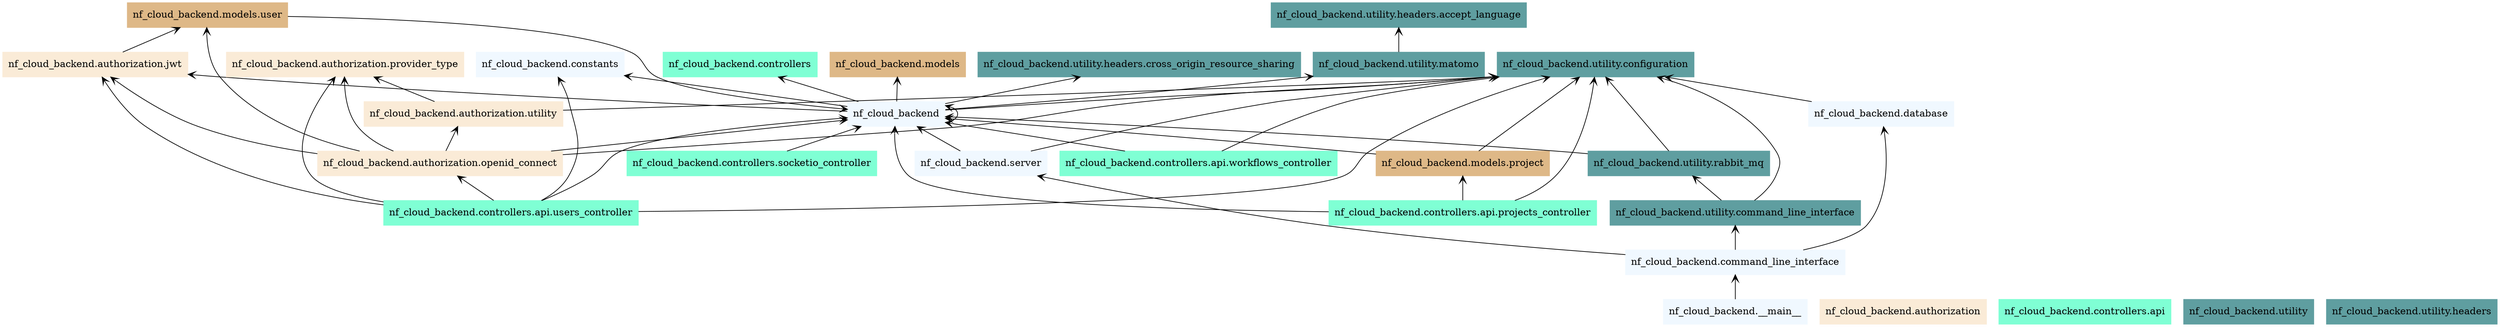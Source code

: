 digraph "packages_nf_cloud" {
rankdir=BT
charset="utf-8"
"nf_cloud_backend" [color="aliceblue", label="nf_cloud_backend", shape="box", style="filled"];
"nf_cloud_backend.__main__" [color="aliceblue", label="nf_cloud_backend.__main__", shape="box", style="filled"];
"nf_cloud_backend.authorization" [color="antiquewhite", label="nf_cloud_backend.authorization", shape="box", style="filled"];
"nf_cloud_backend.authorization.jwt" [color="antiquewhite", label="nf_cloud_backend.authorization.jwt", shape="box", style="filled"];
"nf_cloud_backend.authorization.openid_connect" [color="antiquewhite", label="nf_cloud_backend.authorization.openid_connect", shape="box", style="filled"];
"nf_cloud_backend.authorization.provider_type" [color="antiquewhite", label="nf_cloud_backend.authorization.provider_type", shape="box", style="filled"];
"nf_cloud_backend.authorization.utility" [color="antiquewhite", label="nf_cloud_backend.authorization.utility", shape="box", style="filled"];
"nf_cloud_backend.command_line_interface" [color="aliceblue", label="nf_cloud_backend.command_line_interface", shape="box", style="filled"];
"nf_cloud_backend.constants" [color="aliceblue", label="nf_cloud_backend.constants", shape="box", style="filled"];
"nf_cloud_backend.controllers" [color="aquamarine", label="nf_cloud_backend.controllers", shape="box", style="filled"];
"nf_cloud_backend.controllers.api" [color="aquamarine", label="nf_cloud_backend.controllers.api", shape="box", style="filled"];
"nf_cloud_backend.controllers.api.projects_controller" [color="aquamarine", label="nf_cloud_backend.controllers.api.projects_controller", shape="box", style="filled"];
"nf_cloud_backend.controllers.api.users_controller" [color="aquamarine", label="nf_cloud_backend.controllers.api.users_controller", shape="box", style="filled"];
"nf_cloud_backend.controllers.api.workflows_controller" [color="aquamarine", label="nf_cloud_backend.controllers.api.workflows_controller", shape="box", style="filled"];
"nf_cloud_backend.controllers.socketio_controller" [color="aquamarine", label="nf_cloud_backend.controllers.socketio_controller", shape="box", style="filled"];
"nf_cloud_backend.database" [color="aliceblue", label="nf_cloud_backend.database", shape="box", style="filled"];
"nf_cloud_backend.models" [color="burlywood", label="nf_cloud_backend.models", shape="box", style="filled"];
"nf_cloud_backend.models.project" [color="burlywood", label="nf_cloud_backend.models.project", shape="box", style="filled"];
"nf_cloud_backend.models.user" [color="burlywood", label="nf_cloud_backend.models.user", shape="box", style="filled"];
"nf_cloud_backend.server" [color="aliceblue", label="nf_cloud_backend.server", shape="box", style="filled"];
"nf_cloud_backend.utility" [color="cadetblue", label="nf_cloud_backend.utility", shape="box", style="filled"];
"nf_cloud_backend.utility.command_line_interface" [color="cadetblue", label="nf_cloud_backend.utility.command_line_interface", shape="box", style="filled"];
"nf_cloud_backend.utility.configuration" [color="cadetblue", label="nf_cloud_backend.utility.configuration", shape="box", style="filled"];
"nf_cloud_backend.utility.headers" [color="cadetblue", label="nf_cloud_backend.utility.headers", shape="box", style="filled"];
"nf_cloud_backend.utility.headers.accept_language" [color="cadetblue", label="nf_cloud_backend.utility.headers.accept_language", shape="box", style="filled"];
"nf_cloud_backend.utility.headers.cross_origin_resource_sharing" [color="cadetblue", label="nf_cloud_backend.utility.headers.cross_origin_resource_sharing", shape="box", style="filled"];
"nf_cloud_backend.utility.matomo" [color="cadetblue", label="nf_cloud_backend.utility.matomo", shape="box", style="filled"];
"nf_cloud_backend.utility.rabbit_mq" [color="cadetblue", label="nf_cloud_backend.utility.rabbit_mq", shape="box", style="filled"];
"nf_cloud_backend" -> "nf_cloud_backend" [arrowhead="open", arrowtail="none"];
"nf_cloud_backend" -> "nf_cloud_backend.authorization.jwt" [arrowhead="open", arrowtail="none"];
"nf_cloud_backend" -> "nf_cloud_backend.constants" [arrowhead="open", arrowtail="none"];
"nf_cloud_backend" -> "nf_cloud_backend.controllers" [arrowhead="open", arrowtail="none"];
"nf_cloud_backend" -> "nf_cloud_backend.models" [arrowhead="open", arrowtail="none"];
"nf_cloud_backend" -> "nf_cloud_backend.utility.configuration" [arrowhead="open", arrowtail="none"];
"nf_cloud_backend" -> "nf_cloud_backend.utility.headers.cross_origin_resource_sharing" [arrowhead="open", arrowtail="none"];
"nf_cloud_backend" -> "nf_cloud_backend.utility.matomo" [arrowhead="open", arrowtail="none"];
"nf_cloud_backend.__main__" -> "nf_cloud_backend.command_line_interface" [arrowhead="open", arrowtail="none"];
"nf_cloud_backend.authorization.jwt" -> "nf_cloud_backend.models.user" [arrowhead="open", arrowtail="none"];
"nf_cloud_backend.authorization.openid_connect" -> "nf_cloud_backend" [arrowhead="open", arrowtail="none"];
"nf_cloud_backend.authorization.openid_connect" -> "nf_cloud_backend.authorization.jwt" [arrowhead="open", arrowtail="none"];
"nf_cloud_backend.authorization.openid_connect" -> "nf_cloud_backend.authorization.provider_type" [arrowhead="open", arrowtail="none"];
"nf_cloud_backend.authorization.openid_connect" -> "nf_cloud_backend.authorization.utility" [arrowhead="open", arrowtail="none"];
"nf_cloud_backend.authorization.openid_connect" -> "nf_cloud_backend.models.user" [arrowhead="open", arrowtail="none"];
"nf_cloud_backend.authorization.openid_connect" -> "nf_cloud_backend.utility.configuration" [arrowhead="open", arrowtail="none"];
"nf_cloud_backend.authorization.utility" -> "nf_cloud_backend.authorization.provider_type" [arrowhead="open", arrowtail="none"];
"nf_cloud_backend.authorization.utility" -> "nf_cloud_backend.utility.configuration" [arrowhead="open", arrowtail="none"];
"nf_cloud_backend.command_line_interface" -> "nf_cloud_backend.database" [arrowhead="open", arrowtail="none"];
"nf_cloud_backend.command_line_interface" -> "nf_cloud_backend.server" [arrowhead="open", arrowtail="none"];
"nf_cloud_backend.command_line_interface" -> "nf_cloud_backend.utility.command_line_interface" [arrowhead="open", arrowtail="none"];
"nf_cloud_backend.controllers.api.projects_controller" -> "nf_cloud_backend" [arrowhead="open", arrowtail="none"];
"nf_cloud_backend.controllers.api.projects_controller" -> "nf_cloud_backend.models.project" [arrowhead="open", arrowtail="none"];
"nf_cloud_backend.controllers.api.projects_controller" -> "nf_cloud_backend.utility.configuration" [arrowhead="open", arrowtail="none"];
"nf_cloud_backend.controllers.api.users_controller" -> "nf_cloud_backend" [arrowhead="open", arrowtail="none"];
"nf_cloud_backend.controllers.api.users_controller" -> "nf_cloud_backend.authorization.jwt" [arrowhead="open", arrowtail="none"];
"nf_cloud_backend.controllers.api.users_controller" -> "nf_cloud_backend.authorization.openid_connect" [arrowhead="open", arrowtail="none"];
"nf_cloud_backend.controllers.api.users_controller" -> "nf_cloud_backend.authorization.provider_type" [arrowhead="open", arrowtail="none"];
"nf_cloud_backend.controllers.api.users_controller" -> "nf_cloud_backend.constants" [arrowhead="open", arrowtail="none"];
"nf_cloud_backend.controllers.api.users_controller" -> "nf_cloud_backend.utility.configuration" [arrowhead="open", arrowtail="none"];
"nf_cloud_backend.controllers.api.workflows_controller" -> "nf_cloud_backend" [arrowhead="open", arrowtail="none"];
"nf_cloud_backend.controllers.api.workflows_controller" -> "nf_cloud_backend.utility.configuration" [arrowhead="open", arrowtail="none"];
"nf_cloud_backend.controllers.socketio_controller" -> "nf_cloud_backend" [arrowhead="open", arrowtail="none"];
"nf_cloud_backend.database" -> "nf_cloud_backend.utility.configuration" [arrowhead="open", arrowtail="none"];
"nf_cloud_backend.models.project" -> "nf_cloud_backend" [arrowhead="open", arrowtail="none"];
"nf_cloud_backend.models.project" -> "nf_cloud_backend.utility.configuration" [arrowhead="open", arrowtail="none"];
"nf_cloud_backend.models.user" -> "nf_cloud_backend" [arrowhead="open", arrowtail="none"];
"nf_cloud_backend.server" -> "nf_cloud_backend" [arrowhead="open", arrowtail="none"];
"nf_cloud_backend.server" -> "nf_cloud_backend.utility.configuration" [arrowhead="open", arrowtail="none"];
"nf_cloud_backend.utility.command_line_interface" -> "nf_cloud_backend.utility.configuration" [arrowhead="open", arrowtail="none"];
"nf_cloud_backend.utility.command_line_interface" -> "nf_cloud_backend.utility.rabbit_mq" [arrowhead="open", arrowtail="none"];
"nf_cloud_backend.utility.matomo" -> "nf_cloud_backend.utility.headers.accept_language" [arrowhead="open", arrowtail="none"];
"nf_cloud_backend.utility.rabbit_mq" -> "nf_cloud_backend" [arrowhead="open", arrowtail="none"];
"nf_cloud_backend.utility.rabbit_mq" -> "nf_cloud_backend.utility.configuration" [arrowhead="open", arrowtail="none"];
}
